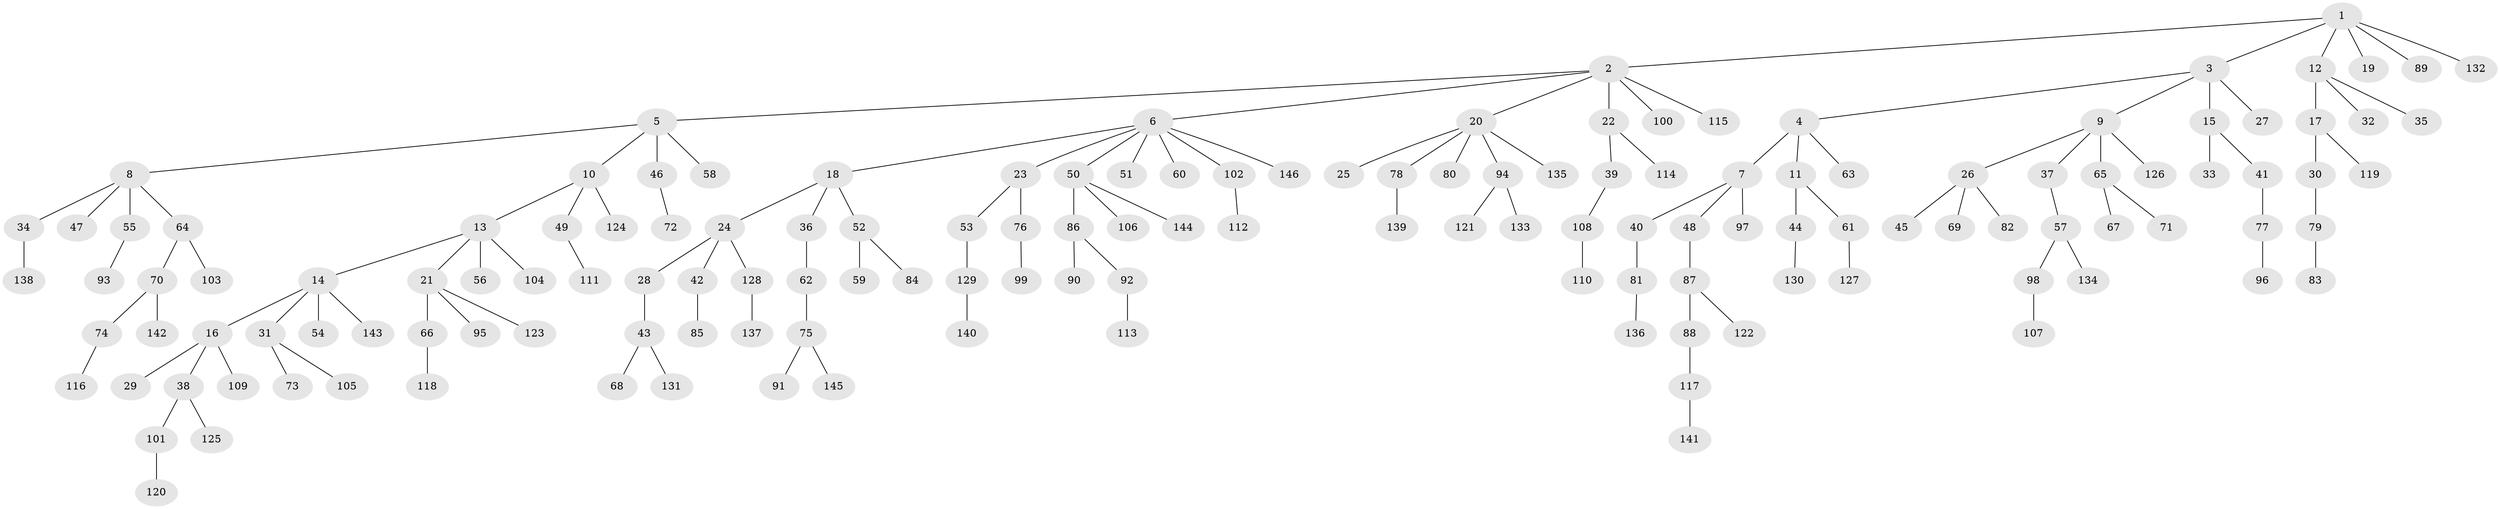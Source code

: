 // coarse degree distribution, {5: 0.019417475728155338, 6: 0.019417475728155338, 4: 0.06796116504854369, 8: 0.019417475728155338, 3: 0.11650485436893204, 7: 0.009708737864077669, 2: 0.17475728155339806, 1: 0.5728155339805825}
// Generated by graph-tools (version 1.1) at 2025/42/03/06/25 10:42:03]
// undirected, 146 vertices, 145 edges
graph export_dot {
graph [start="1"]
  node [color=gray90,style=filled];
  1;
  2;
  3;
  4;
  5;
  6;
  7;
  8;
  9;
  10;
  11;
  12;
  13;
  14;
  15;
  16;
  17;
  18;
  19;
  20;
  21;
  22;
  23;
  24;
  25;
  26;
  27;
  28;
  29;
  30;
  31;
  32;
  33;
  34;
  35;
  36;
  37;
  38;
  39;
  40;
  41;
  42;
  43;
  44;
  45;
  46;
  47;
  48;
  49;
  50;
  51;
  52;
  53;
  54;
  55;
  56;
  57;
  58;
  59;
  60;
  61;
  62;
  63;
  64;
  65;
  66;
  67;
  68;
  69;
  70;
  71;
  72;
  73;
  74;
  75;
  76;
  77;
  78;
  79;
  80;
  81;
  82;
  83;
  84;
  85;
  86;
  87;
  88;
  89;
  90;
  91;
  92;
  93;
  94;
  95;
  96;
  97;
  98;
  99;
  100;
  101;
  102;
  103;
  104;
  105;
  106;
  107;
  108;
  109;
  110;
  111;
  112;
  113;
  114;
  115;
  116;
  117;
  118;
  119;
  120;
  121;
  122;
  123;
  124;
  125;
  126;
  127;
  128;
  129;
  130;
  131;
  132;
  133;
  134;
  135;
  136;
  137;
  138;
  139;
  140;
  141;
  142;
  143;
  144;
  145;
  146;
  1 -- 2;
  1 -- 3;
  1 -- 12;
  1 -- 19;
  1 -- 89;
  1 -- 132;
  2 -- 5;
  2 -- 6;
  2 -- 20;
  2 -- 22;
  2 -- 100;
  2 -- 115;
  3 -- 4;
  3 -- 9;
  3 -- 15;
  3 -- 27;
  4 -- 7;
  4 -- 11;
  4 -- 63;
  5 -- 8;
  5 -- 10;
  5 -- 46;
  5 -- 58;
  6 -- 18;
  6 -- 23;
  6 -- 50;
  6 -- 51;
  6 -- 60;
  6 -- 102;
  6 -- 146;
  7 -- 40;
  7 -- 48;
  7 -- 97;
  8 -- 34;
  8 -- 47;
  8 -- 55;
  8 -- 64;
  9 -- 26;
  9 -- 37;
  9 -- 65;
  9 -- 126;
  10 -- 13;
  10 -- 49;
  10 -- 124;
  11 -- 44;
  11 -- 61;
  12 -- 17;
  12 -- 32;
  12 -- 35;
  13 -- 14;
  13 -- 21;
  13 -- 56;
  13 -- 104;
  14 -- 16;
  14 -- 31;
  14 -- 54;
  14 -- 143;
  15 -- 33;
  15 -- 41;
  16 -- 29;
  16 -- 38;
  16 -- 109;
  17 -- 30;
  17 -- 119;
  18 -- 24;
  18 -- 36;
  18 -- 52;
  20 -- 25;
  20 -- 78;
  20 -- 80;
  20 -- 94;
  20 -- 135;
  21 -- 66;
  21 -- 95;
  21 -- 123;
  22 -- 39;
  22 -- 114;
  23 -- 53;
  23 -- 76;
  24 -- 28;
  24 -- 42;
  24 -- 128;
  26 -- 45;
  26 -- 69;
  26 -- 82;
  28 -- 43;
  30 -- 79;
  31 -- 73;
  31 -- 105;
  34 -- 138;
  36 -- 62;
  37 -- 57;
  38 -- 101;
  38 -- 125;
  39 -- 108;
  40 -- 81;
  41 -- 77;
  42 -- 85;
  43 -- 68;
  43 -- 131;
  44 -- 130;
  46 -- 72;
  48 -- 87;
  49 -- 111;
  50 -- 86;
  50 -- 106;
  50 -- 144;
  52 -- 59;
  52 -- 84;
  53 -- 129;
  55 -- 93;
  57 -- 98;
  57 -- 134;
  61 -- 127;
  62 -- 75;
  64 -- 70;
  64 -- 103;
  65 -- 67;
  65 -- 71;
  66 -- 118;
  70 -- 74;
  70 -- 142;
  74 -- 116;
  75 -- 91;
  75 -- 145;
  76 -- 99;
  77 -- 96;
  78 -- 139;
  79 -- 83;
  81 -- 136;
  86 -- 90;
  86 -- 92;
  87 -- 88;
  87 -- 122;
  88 -- 117;
  92 -- 113;
  94 -- 121;
  94 -- 133;
  98 -- 107;
  101 -- 120;
  102 -- 112;
  108 -- 110;
  117 -- 141;
  128 -- 137;
  129 -- 140;
}
